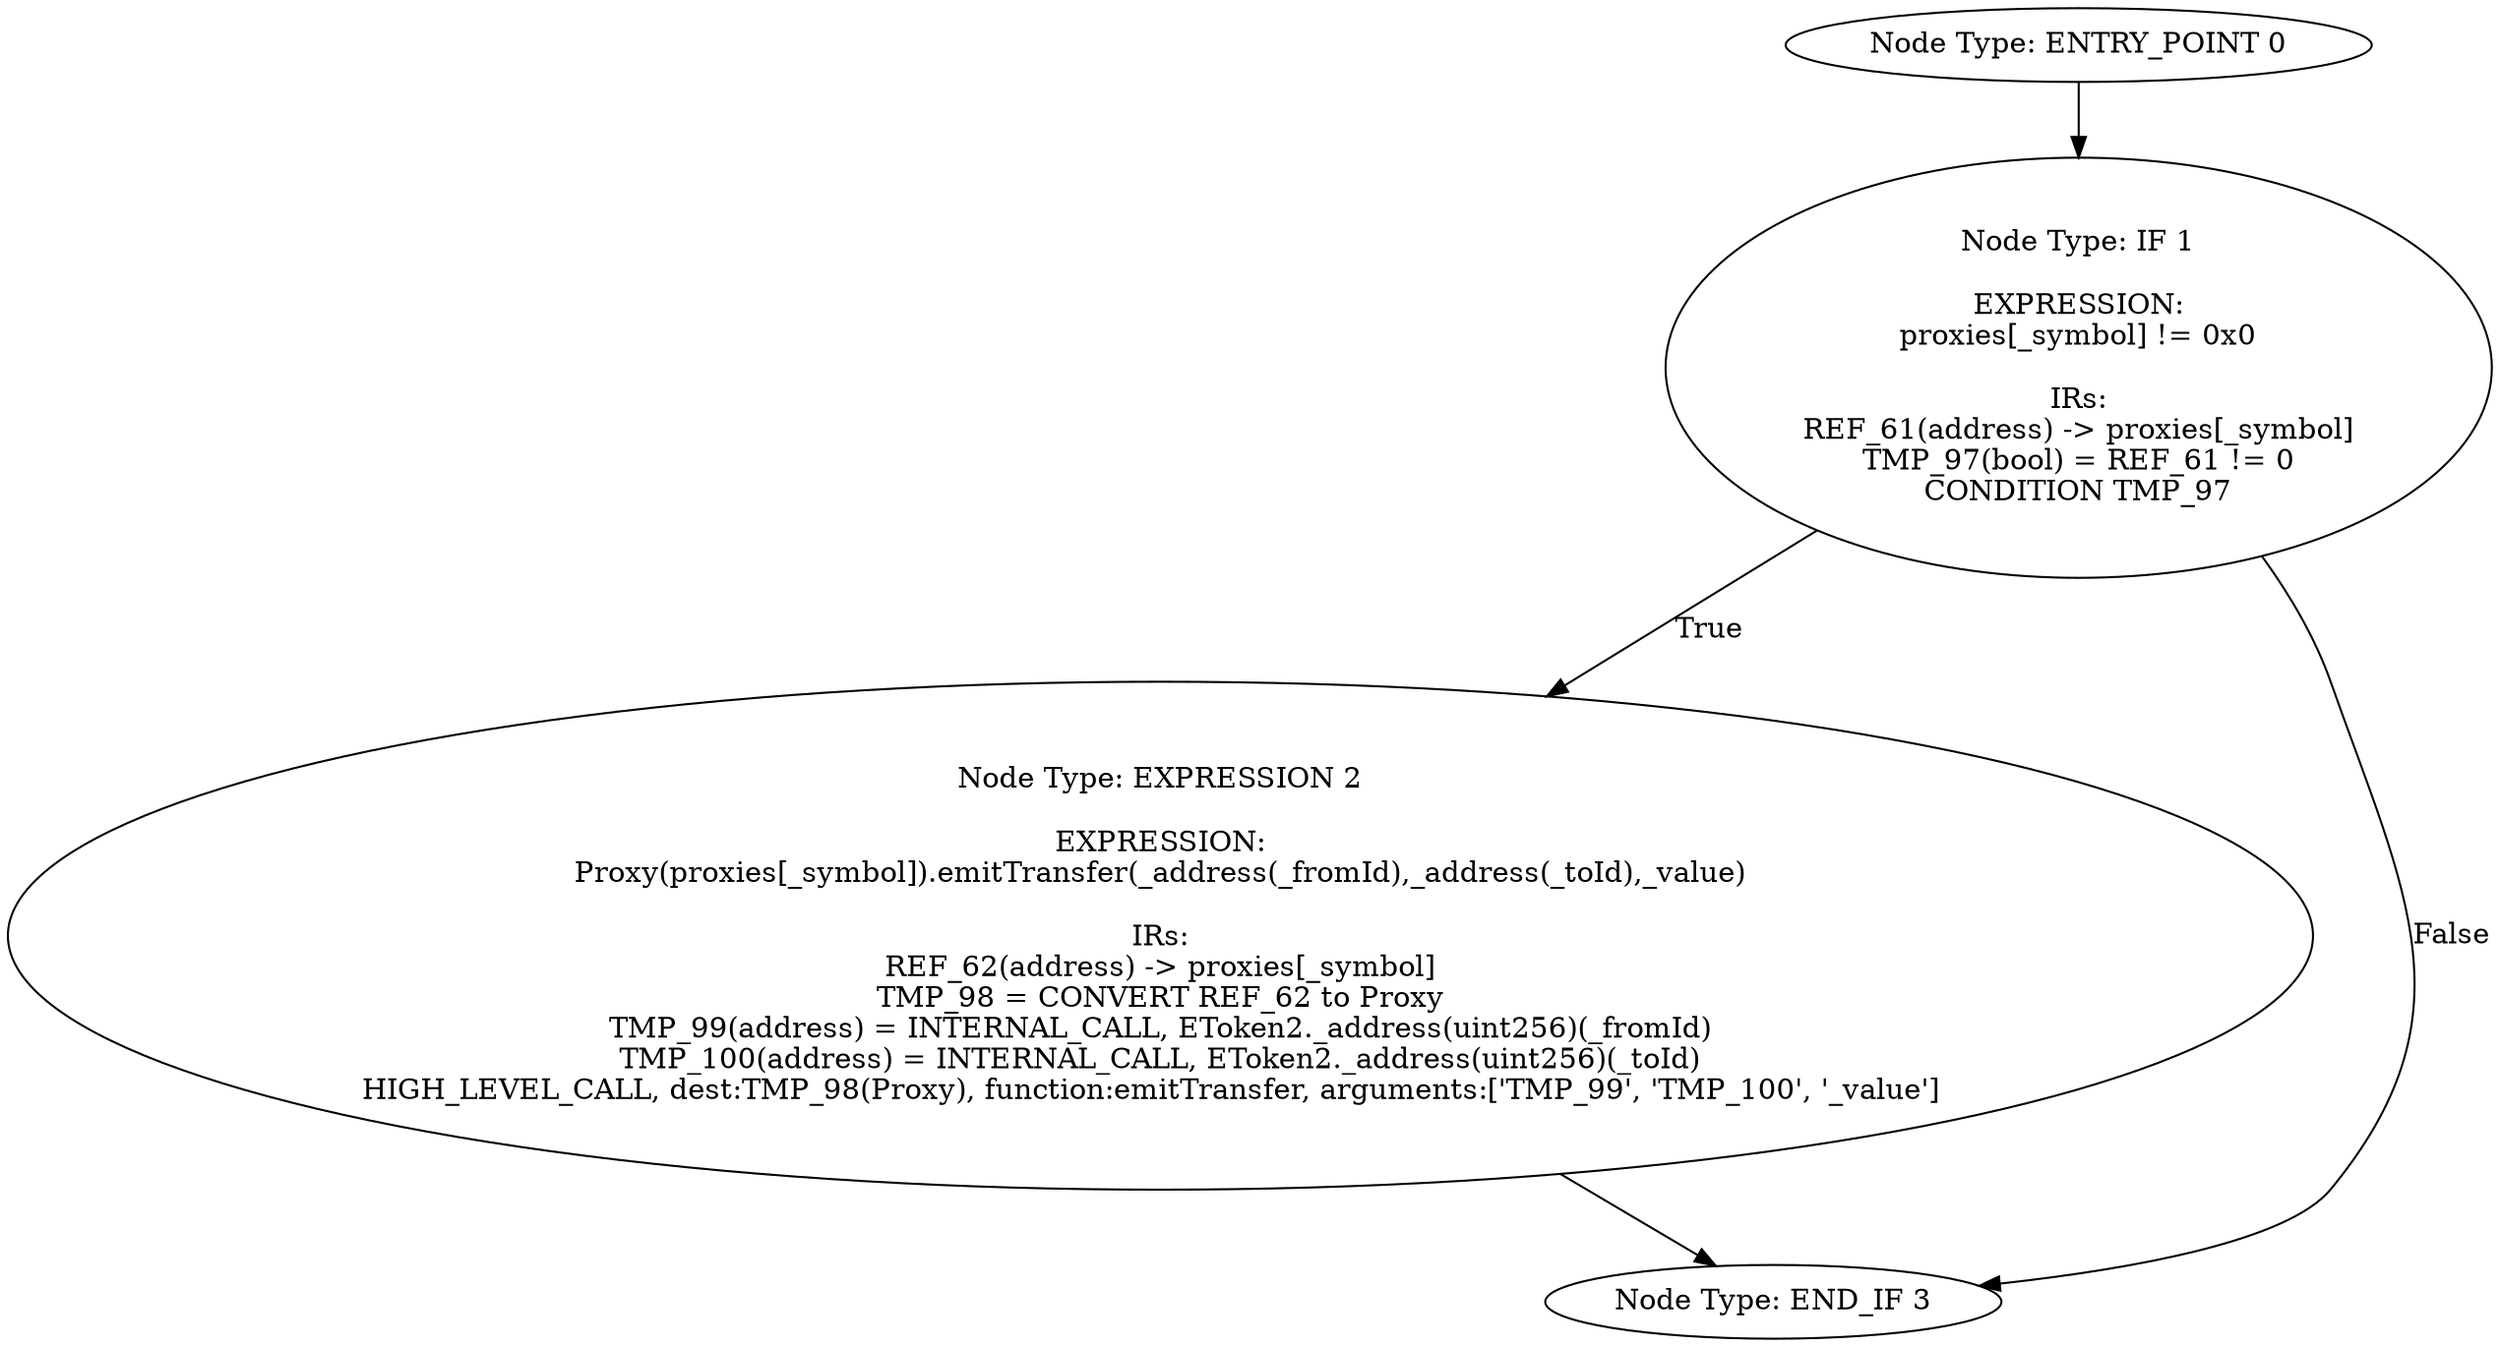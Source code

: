 digraph{
0[label="Node Type: ENTRY_POINT 0
"];
0->1;
1[label="Node Type: IF 1

EXPRESSION:
proxies[_symbol] != 0x0

IRs:
REF_61(address) -> proxies[_symbol]
TMP_97(bool) = REF_61 != 0
CONDITION TMP_97"];
1->2[label="True"];
1->3[label="False"];
2[label="Node Type: EXPRESSION 2

EXPRESSION:
Proxy(proxies[_symbol]).emitTransfer(_address(_fromId),_address(_toId),_value)

IRs:
REF_62(address) -> proxies[_symbol]
TMP_98 = CONVERT REF_62 to Proxy
TMP_99(address) = INTERNAL_CALL, EToken2._address(uint256)(_fromId)
TMP_100(address) = INTERNAL_CALL, EToken2._address(uint256)(_toId)
HIGH_LEVEL_CALL, dest:TMP_98(Proxy), function:emitTransfer, arguments:['TMP_99', 'TMP_100', '_value']  "];
2->3;
3[label="Node Type: END_IF 3
"];
}

